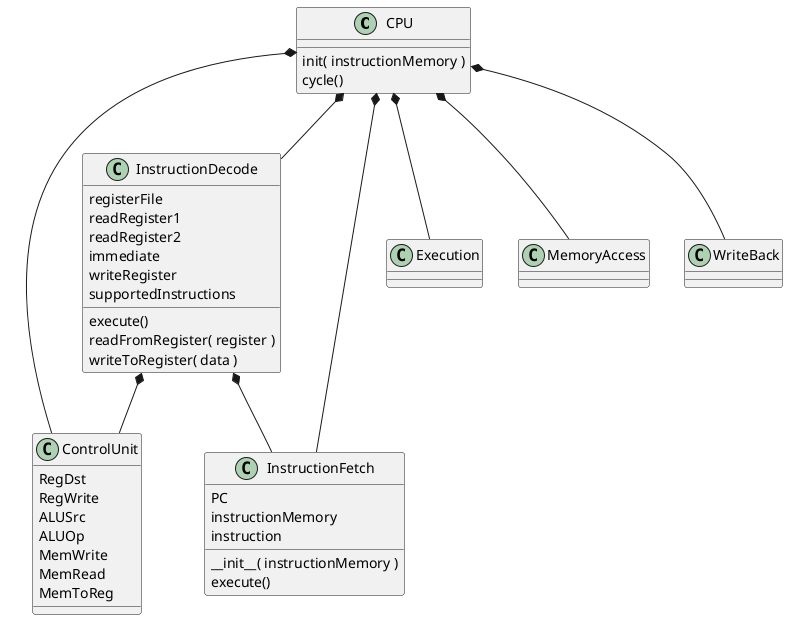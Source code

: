 @startuml

class CPU
{
  init( instructionMemory )
  cycle()
}

class ControlUnit
{
  RegDst
  RegWrite
  ALUSrc
  ALUOp
  MemWrite
  MemRead
  MemToReg
}

class InstructionDecode
{
  registerFile
  readRegister1
  readRegister2
  immediate
  writeRegister
  supportedInstructions
  execute()
  readFromRegister( register )
  writeToRegister( data )
}

class InstructionFetch
{
PC
instructionMemory
instruction
__init__( instructionMemory )
execute()
}

class Execution
class MemoryAccess
class WriteBack

CPU *-- ControlUnit
CPU *-- InstructionDecode
CPU *-- InstructionFetch
CPU *-- Execution
CPU *-- MemoryAccess
CPU *-- WriteBack

InstructionDecode *-- ControlUnit
InstructionDecode *-- InstructionFetch

@enduml